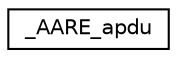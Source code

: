 digraph "Graphical Class Hierarchy"
{
  edge [fontname="Helvetica",fontsize="10",labelfontname="Helvetica",labelfontsize="10"];
  node [fontname="Helvetica",fontsize="10",shape=record];
  rankdir="LR";
  Node1 [label="_AARE_apdu",height=0.2,width=0.4,color="black", fillcolor="white", style="filled",URL="$struct___a_a_r_e__apdu.html"];
}
